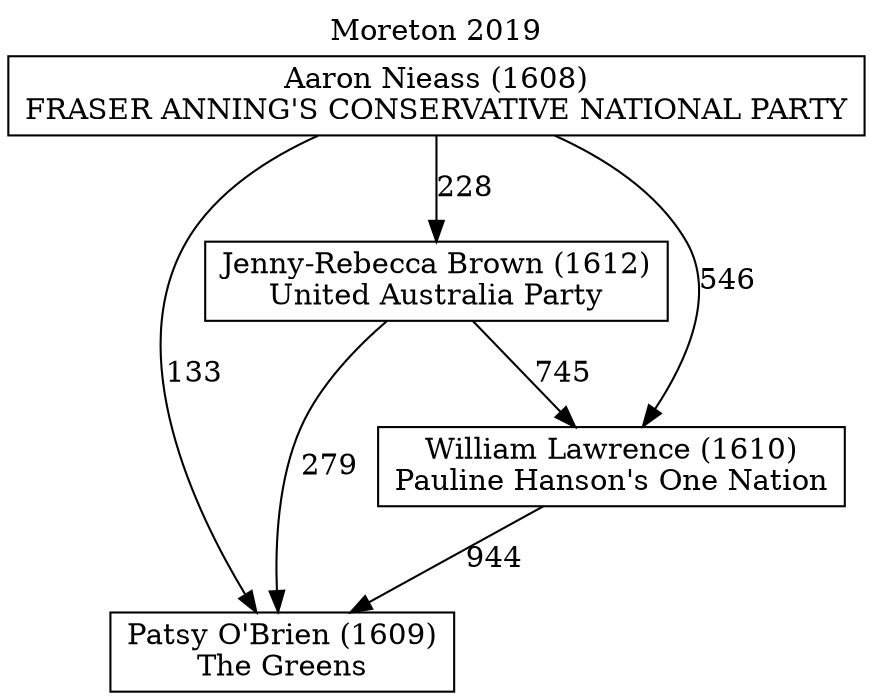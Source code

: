 // House preference flow
digraph "Patsy O'Brien (1609)_Moreton_2019" {
	graph [label="Moreton 2019" labelloc=t mclimit=10]
	node [shape=box]
	"Aaron Nieass (1608)" [label="Aaron Nieass (1608)
FRASER ANNING'S CONSERVATIVE NATIONAL PARTY"]
	"Jenny-Rebecca Brown (1612)" [label="Jenny-Rebecca Brown (1612)
United Australia Party"]
	"Patsy O'Brien (1609)" [label="Patsy O'Brien (1609)
The Greens"]
	"William Lawrence (1610)" [label="William Lawrence (1610)
Pauline Hanson's One Nation"]
	"Aaron Nieass (1608)" -> "Jenny-Rebecca Brown (1612)" [label=228]
	"Aaron Nieass (1608)" -> "Patsy O'Brien (1609)" [label=133]
	"Aaron Nieass (1608)" -> "William Lawrence (1610)" [label=546]
	"Jenny-Rebecca Brown (1612)" -> "Patsy O'Brien (1609)" [label=279]
	"Jenny-Rebecca Brown (1612)" -> "William Lawrence (1610)" [label=745]
	"William Lawrence (1610)" -> "Patsy O'Brien (1609)" [label=944]
}

